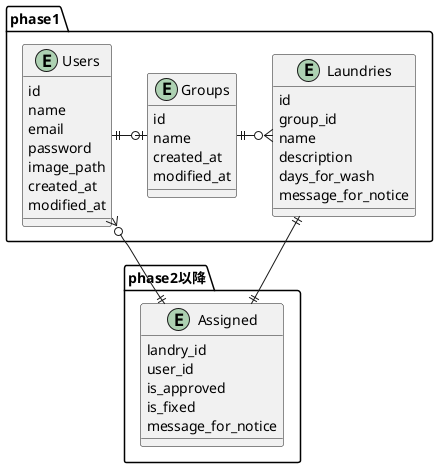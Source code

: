 @startuml

package phase1 as phase1{
    entity Users{
    id
    name
    email
    password
    image_path
    created_at
    modified_at
    }

    entity Groups
    {
    id
    name
    created_at
    modified_at
    }

    entity Laundries{
    id
    group_id
    name
    description
    days_for_wash
    message_for_notice
    }
}

package  phase2以降 as phase2{
    entity Assigned{
    landry_id
    user_id
    is_approved
    is_fixed
    message_for_notice
    }
}
Users ||-o| Groups
Groups ||-o{ Laundries
Laundries ||-|| Assigned
Users }o--|| Assigned


@enduml
